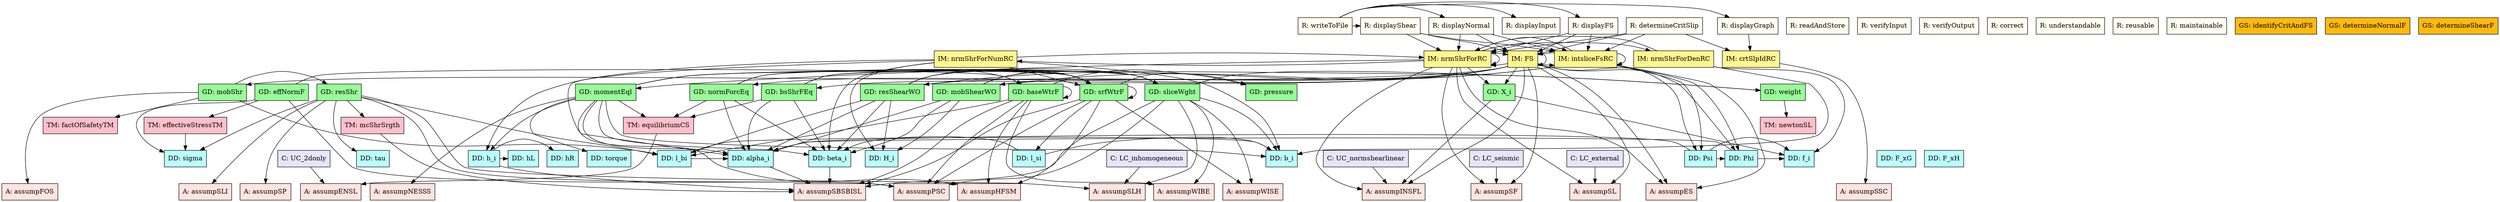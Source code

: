 digraph allvsall {
	alpha_i -> assumpSBSBISL;
	beta_i -> assumpSBSBISL;
	l_bi -> alpha_i;
	l_bi -> b_i;
	l_si -> beta_i;
	l_si -> b_i;
	h_i -> assumpSBSBISL;
	h_i -> hR;
	h_i -> hL;
	Phi -> alpha_i;
	Phi -> f_i;
	Psi -> alpha_i;
	Psi -> f_i;
	Psi -> Phi;
	equilibriumCS -> assumpENSL;
	mcShrSrgth -> assumpSBSBISL;
	effectiveStressTM -> sigma;
	normForcEq -> alpha_i;
	normForcEq -> beta_i;
	normForcEq -> equilibriumCS;
	normForcEq -> sliceWght;
	normForcEq -> srfWtrF;
	bsShrFEq -> alpha_i;
	bsShrFEq -> beta_i;
	bsShrFEq -> equilibriumCS;
	bsShrFEq -> sliceWght;
	bsShrFEq -> srfWtrF;
	resShr -> assumpSLH;
	resShr -> assumpSP;
	resShr -> assumpSLI;
	resShr -> assumpPSC;
	resShr -> l_bi;
	resShr -> sigma;
	resShr -> tau;
	resShr -> mcShrSrgth;
	mobShr -> assumpFOS;
	mobShr -> l_bi;
	mobShr -> factOfSafetyTM;
	mobShr -> resShr;
	effNormF -> assumpPSC;
	effNormF -> sigma;
	effNormF -> effectiveStressTM;
	effNormF -> baseWtrF;
	resShearWO -> H_i;
	resShearWO -> alpha_i;
	resShearWO -> beta_i;
	resShearWO -> l_bi;
	resShearWO -> sliceWght;
	resShearWO -> baseWtrF;
	resShearWO -> srfWtrF;
	mobShearWO -> H_i;
	mobShearWO -> alpha_i;
	mobShearWO -> beta_i;
	mobShearWO -> sliceWght;
	mobShearWO -> srfWtrF;
	X_i -> assumpINSFL;
	X_i -> f_i;
	momentEql -> assumpNESSS;
	momentEql -> assumpHFSM;
	momentEql -> alpha_i;
	momentEql -> beta_i;
	momentEql -> b_i;
	momentEql -> h_i;
	momentEql -> torque;
	momentEql -> equilibriumCS;
	momentEql -> weight;
	momentEql -> sliceWght;
	momentEql -> srfWtrF;
	weight -> newtonSL;
	sliceWght -> assumpSLH;
	sliceWght -> assumpPSC;
	sliceWght -> assumpSBSBISL;
	sliceWght -> assumpWIBE;
	sliceWght -> assumpWISE;
	sliceWght -> b_i;
	sliceWght -> weight;
	baseWtrF -> assumpPSC;
	baseWtrF -> assumpSBSBISL;
	baseWtrF -> assumpWIBE;
	baseWtrF -> assumpHFSM;
	baseWtrF -> l_bi;
	baseWtrF -> pressure;
	baseWtrF -> baseWtrF;
	srfWtrF -> assumpPSC;
	srfWtrF -> assumpSBSBISL;
	srfWtrF -> assumpWISE;
	srfWtrF -> assumpHFSM;
	srfWtrF -> l_si;
	srfWtrF -> pressure;
	srfWtrF -> srfWtrF;
	FS -> assumpINSFL;
	FS -> assumpES;
	FS -> assumpSF;
	FS -> assumpSL;
	FS -> Phi;
	FS -> Psi;
	FS -> normForcEq;
	FS -> bsShrFEq;
	FS -> mobShr;
	FS -> resShearWO;
	FS -> mobShearWO;
	FS -> X_i;
	FS -> FS;
	FS -> nrmShrForRC;
	FS -> intsliceFsRC;
	nrmShrForRC -> assumpINSFL;
	nrmShrForRC -> assumpES;
	nrmShrForRC -> assumpSF;
	nrmShrForRC -> assumpSL;
	nrmShrForRC -> X_i;
	nrmShrForRC -> momentEql;
	nrmShrForRC -> FS;
	nrmShrForRC -> nrmShrForRC;
	nrmShrForRC -> nrmShrForNumRC;
	nrmShrForRC -> nrmShrForDenRC;
	nrmShrForRC -> intsliceFsRC;
	nrmShrForNumRC -> H_i;
	nrmShrForNumRC -> alpha_i;
	nrmShrForNumRC -> beta_i;
	nrmShrForNumRC -> b_i;
	nrmShrForNumRC -> h_i;
	nrmShrForNumRC -> srfWtrF;
	nrmShrForNumRC -> nrmShrForRC;
	nrmShrForDenRC -> b_i;
	nrmShrForDenRC -> f_i;
	nrmShrForDenRC -> nrmShrForRC;
	intsliceFsRC -> assumpES;
	intsliceFsRC -> Phi;
	intsliceFsRC -> Psi;
	intsliceFsRC -> resShearWO;
	intsliceFsRC -> mobShearWO;
	intsliceFsRC -> FS;
	intsliceFsRC -> nrmShrForRC;
	intsliceFsRC -> intsliceFsRC;
	crtSlpIdRC -> assumpSSC;
	determineCritSlip -> FS;
	determineCritSlip -> nrmShrForRC;
	determineCritSlip -> intsliceFsRC;
	determineCritSlip -> crtSlpIdRC;
	displayGraph -> crtSlpIdRC;
	displayFS -> FS;
	displayFS -> nrmShrForRC;
	displayFS -> intsliceFsRC;
	displayNormal -> FS;
	displayNormal -> nrmShrForRC;
	displayNormal -> intsliceFsRC;
	displayShear -> FS;
	displayShear -> nrmShrForRC;
	displayShear -> intsliceFsRC;
	writeToFile -> displayInput;
	writeToFile -> displayGraph;
	writeToFile -> displayFS;
	writeToFile -> displayNormal;
	writeToFile -> displayShear;
	LC_inhomogeneous -> assumpSLH;
	LC_seismic -> assumpSF;
	LC_external -> assumpSL;
	UC_normshearlinear -> assumpINSFL;
	UC_2donly -> assumpENSL;


	assumpSSC	[shape=box, color=black, style=filled, fillcolor=mistyrose, label="A: assumpSSC"];
	assumpFOS	[shape=box, color=black, style=filled, fillcolor=mistyrose, label="A: assumpFOS"];
	assumpSLH	[shape=box, color=black, style=filled, fillcolor=mistyrose, label="A: assumpSLH"];
	assumpSP	[shape=box, color=black, style=filled, fillcolor=mistyrose, label="A: assumpSP"];
	assumpSLI	[shape=box, color=black, style=filled, fillcolor=mistyrose, label="A: assumpSLI"];
	assumpINSFL	[shape=box, color=black, style=filled, fillcolor=mistyrose, label="A: assumpINSFL"];
	assumpPSC	[shape=box, color=black, style=filled, fillcolor=mistyrose, label="A: assumpPSC"];
	assumpENSL	[shape=box, color=black, style=filled, fillcolor=mistyrose, label="A: assumpENSL"];
	assumpSBSBISL	[shape=box, color=black, style=filled, fillcolor=mistyrose, label="A: assumpSBSBISL"];
	assumpES	[shape=box, color=black, style=filled, fillcolor=mistyrose, label="A: assumpES"];
	assumpSF	[shape=box, color=black, style=filled, fillcolor=mistyrose, label="A: assumpSF"];
	assumpSL	[shape=box, color=black, style=filled, fillcolor=mistyrose, label="A: assumpSL"];
	assumpWIBE	[shape=box, color=black, style=filled, fillcolor=mistyrose, label="A: assumpWIBE"];
	assumpWISE	[shape=box, color=black, style=filled, fillcolor=mistyrose, label="A: assumpWISE"];
	assumpNESSS	[shape=box, color=black, style=filled, fillcolor=mistyrose, label="A: assumpNESSS"];
	assumpHFSM	[shape=box, color=black, style=filled, fillcolor=mistyrose, label="A: assumpHFSM"];

	subgraph A {
	rank="same"
	{assumpSSC, assumpFOS, assumpSLH, assumpSP, assumpSLI, assumpINSFL, assumpPSC, assumpENSL, assumpSBSBISL, assumpES, assumpSF, assumpSL, assumpWIBE, assumpWISE, assumpNESSS, assumpHFSM}
	}

	H_i	[shape=box, color=black, style=filled, fillcolor=paleturquoise1, label="DD: H_i"];
	alpha_i	[shape=box, color=black, style=filled, fillcolor=paleturquoise1, label="DD: alpha_i"];
	beta_i	[shape=box, color=black, style=filled, fillcolor=paleturquoise1, label="DD: beta_i"];
	b_i	[shape=box, color=black, style=filled, fillcolor=paleturquoise1, label="DD: b_i"];
	l_bi	[shape=box, color=black, style=filled, fillcolor=paleturquoise1, label="DD: l_bi"];
	l_si	[shape=box, color=black, style=filled, fillcolor=paleturquoise1, label="DD: l_si"];
	h_i	[shape=box, color=black, style=filled, fillcolor=paleturquoise1, label="DD: h_i"];
	sigma	[shape=box, color=black, style=filled, fillcolor=paleturquoise1, label="DD: sigma"];
	tau	[shape=box, color=black, style=filled, fillcolor=paleturquoise1, label="DD: tau"];
	torque	[shape=box, color=black, style=filled, fillcolor=paleturquoise1, label="DD: torque"];
	f_i	[shape=box, color=black, style=filled, fillcolor=paleturquoise1, label="DD: f_i"];
	Phi	[shape=box, color=black, style=filled, fillcolor=paleturquoise1, label="DD: Phi"];
	Psi	[shape=box, color=black, style=filled, fillcolor=paleturquoise1, label="DD: Psi"];
	F_xG	[shape=box, color=black, style=filled, fillcolor=paleturquoise1, label="DD: F_xG"];
	F_xH	[shape=box, color=black, style=filled, fillcolor=paleturquoise1, label="DD: F_xH"];
	hR	[shape=box, color=black, style=filled, fillcolor=paleturquoise1, label="DD: hR"];
	hL	[shape=box, color=black, style=filled, fillcolor=paleturquoise1, label="DD: hL"];

	subgraph DD {
	rank="same"
	{H_i, alpha_i, beta_i, b_i, l_bi, l_si, h_i, sigma, tau, torque, f_i, Phi, Psi, F_xG, F_xH, hR, hL}
	}

	factOfSafetyTM	[shape=box, color=black, style=filled, fillcolor=pink, label="TM: factOfSafetyTM"];
	equilibriumCS	[shape=box, color=black, style=filled, fillcolor=pink, label="TM: equilibriumCS"];
	mcShrSrgth	[shape=box, color=black, style=filled, fillcolor=pink, label="TM: mcShrSrgth"];
	effectiveStressTM	[shape=box, color=black, style=filled, fillcolor=pink, label="TM: effectiveStressTM"];
	newtonSL	[shape=box, color=black, style=filled, fillcolor=pink, label="TM: newtonSL"];

	subgraph TM {
	rank="same"
	{factOfSafetyTM, equilibriumCS, mcShrSrgth, effectiveStressTM, newtonSL}
	}

	normForcEq	[shape=box, color=black, style=filled, fillcolor=palegreen, label="GD: normForcEq"];
	bsShrFEq	[shape=box, color=black, style=filled, fillcolor=palegreen, label="GD: bsShrFEq"];
	resShr	[shape=box, color=black, style=filled, fillcolor=palegreen, label="GD: resShr"];
	mobShr	[shape=box, color=black, style=filled, fillcolor=palegreen, label="GD: mobShr"];
	effNormF	[shape=box, color=black, style=filled, fillcolor=palegreen, label="GD: effNormF"];
	resShearWO	[shape=box, color=black, style=filled, fillcolor=palegreen, label="GD: resShearWO"];
	mobShearWO	[shape=box, color=black, style=filled, fillcolor=palegreen, label="GD: mobShearWO"];
	X_i	[shape=box, color=black, style=filled, fillcolor=palegreen, label="GD: X_i"];
	momentEql	[shape=box, color=black, style=filled, fillcolor=palegreen, label="GD: momentEql"];
	weight	[shape=box, color=black, style=filled, fillcolor=palegreen, label="GD: weight"];
	sliceWght	[shape=box, color=black, style=filled, fillcolor=palegreen, label="GD: sliceWght"];
	pressure	[shape=box, color=black, style=filled, fillcolor=palegreen, label="GD: pressure"];
	baseWtrF	[shape=box, color=black, style=filled, fillcolor=palegreen, label="GD: baseWtrF"];
	srfWtrF	[shape=box, color=black, style=filled, fillcolor=palegreen, label="GD: srfWtrF"];

	subgraph GD {
	rank="same"
	{normForcEq, bsShrFEq, resShr, mobShr, effNormF, resShearWO, mobShearWO, X_i, momentEql, weight, sliceWght, pressure, baseWtrF, srfWtrF}
	}

	FS	[shape=box, color=black, style=filled, fillcolor=khaki1, label="IM: FS"];
	nrmShrForRC	[shape=box, color=black, style=filled, fillcolor=khaki1, label="IM: nrmShrForRC"];
	nrmShrForNumRC	[shape=box, color=black, style=filled, fillcolor=khaki1, label="IM: nrmShrForNumRC"];
	nrmShrForDenRC	[shape=box, color=black, style=filled, fillcolor=khaki1, label="IM: nrmShrForDenRC"];
	intsliceFsRC	[shape=box, color=black, style=filled, fillcolor=khaki1, label="IM: intsliceFsRC"];
	crtSlpIdRC	[shape=box, color=black, style=filled, fillcolor=khaki1, label="IM: crtSlpIdRC"];

	subgraph IM {
	rank="same"
	{FS, nrmShrForRC, nrmShrForNumRC, nrmShrForDenRC, intsliceFsRC, crtSlpIdRC}
	}

	readAndStore	[shape=box, color=black, style=filled, fillcolor=ivory, label="R: readAndStore"];
	verifyInput	[shape=box, color=black, style=filled, fillcolor=ivory, label="R: verifyInput"];
	determineCritSlip	[shape=box, color=black, style=filled, fillcolor=ivory, label="R: determineCritSlip"];
	verifyOutput	[shape=box, color=black, style=filled, fillcolor=ivory, label="R: verifyOutput"];
	displayInput	[shape=box, color=black, style=filled, fillcolor=ivory, label="R: displayInput"];
	displayGraph	[shape=box, color=black, style=filled, fillcolor=ivory, label="R: displayGraph"];
	displayFS	[shape=box, color=black, style=filled, fillcolor=ivory, label="R: displayFS"];
	displayNormal	[shape=box, color=black, style=filled, fillcolor=ivory, label="R: displayNormal"];
	displayShear	[shape=box, color=black, style=filled, fillcolor=ivory, label="R: displayShear"];
	writeToFile	[shape=box, color=black, style=filled, fillcolor=ivory, label="R: writeToFile"];
	correct	[shape=box, color=black, style=filled, fillcolor=ivory, label="R: correct"];
	understandable	[shape=box, color=black, style=filled, fillcolor=ivory, label="R: understandable"];
	reusable	[shape=box, color=black, style=filled, fillcolor=ivory, label="R: reusable"];
	maintainable	[shape=box, color=black, style=filled, fillcolor=ivory, label="R: maintainable"];

	subgraph R {
	rank="same"
	{readAndStore, verifyInput, determineCritSlip, verifyOutput, displayInput, displayGraph, displayFS, displayNormal, displayShear, writeToFile, correct, understandable, reusable, maintainable}
	}

	identifyCritAndFS	[shape=box, color=black, style=filled, fillcolor=darkgoldenrod1, label="GS: identifyCritAndFS"];
	determineNormalF	[shape=box, color=black, style=filled, fillcolor=darkgoldenrod1, label="GS: determineNormalF"];
	determineShearF	[shape=box, color=black, style=filled, fillcolor=darkgoldenrod1, label="GS: determineShearF"];

	subgraph GS {
	rank="same"
	{identifyCritAndFS, determineNormalF, determineShearF}
	}

	LC_inhomogeneous	[shape=box, color=black, style=filled, fillcolor=lavender, label="C: LC_inhomogeneous"];
	LC_seismic	[shape=box, color=black, style=filled, fillcolor=lavender, label="C: LC_seismic"];
	LC_external	[shape=box, color=black, style=filled, fillcolor=lavender, label="C: LC_external"];
	UC_normshearlinear	[shape=box, color=black, style=filled, fillcolor=lavender, label="C: UC_normshearlinear"];
	UC_2donly	[shape=box, color=black, style=filled, fillcolor=lavender, label="C: UC_2donly"];

	subgraph C {
	rank="same"
	{LC_inhomogeneous, LC_seismic, LC_external, UC_normshearlinear, UC_2donly}
	}

}

